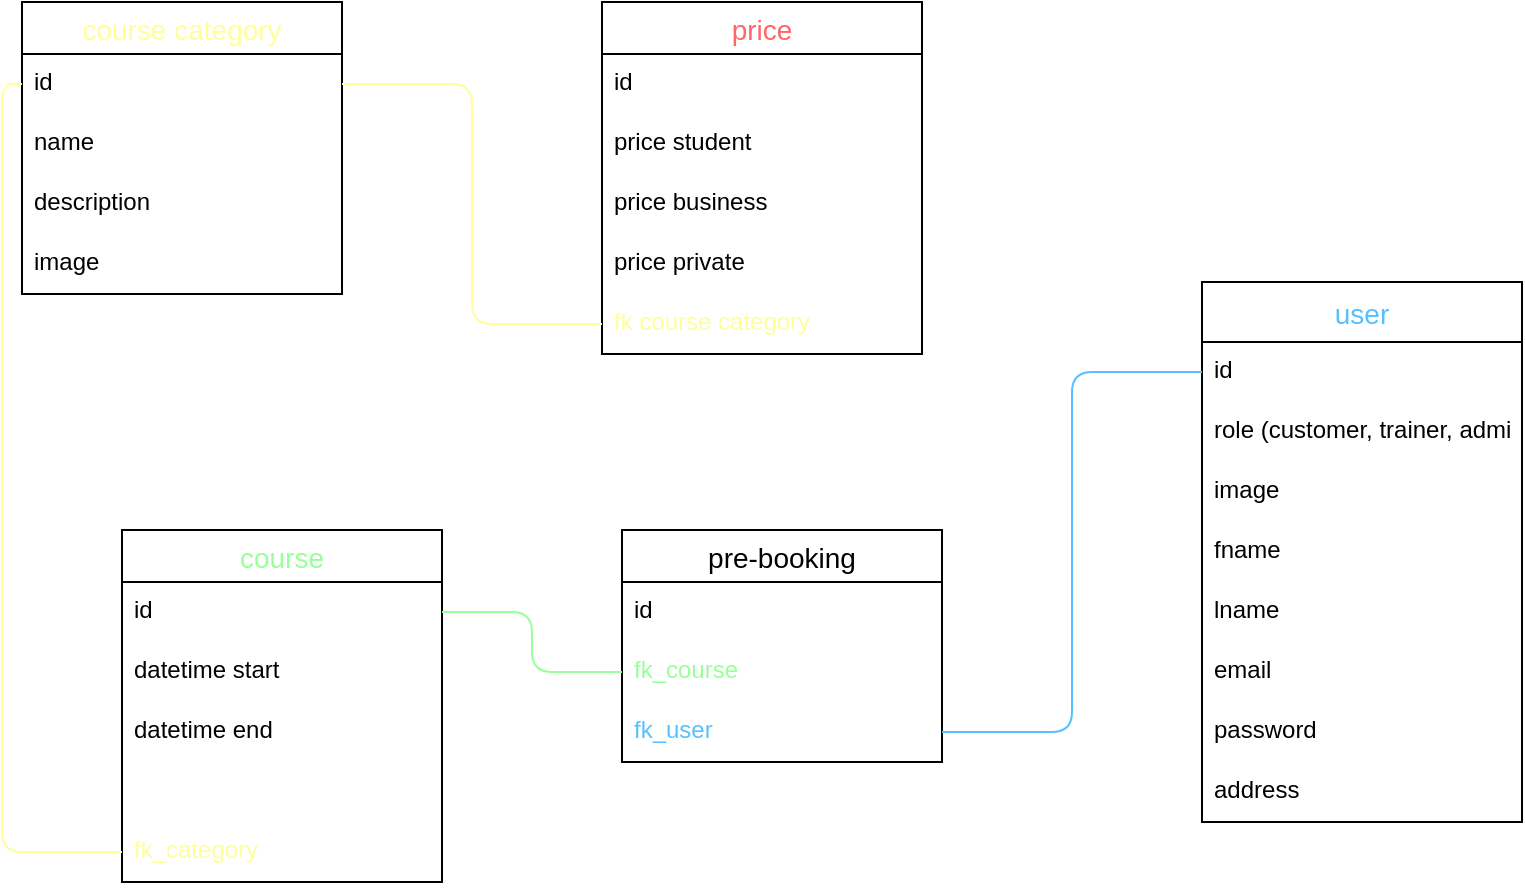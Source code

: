 <mxfile>
    <diagram id="Wf4ZhZgoJtJx3Hqnvzox" name="Seite-1">
        <mxGraphModel dx="817" dy="592" grid="1" gridSize="10" guides="1" tooltips="1" connect="1" arrows="1" fold="1" page="1" pageScale="1" pageWidth="827" pageHeight="1169" math="0" shadow="0">
            <root>
                <mxCell id="0"/>
                <mxCell id="1" parent="0"/>
                <mxCell id="pnRjNf97Ls0mgxNOSjGz-1" value="course" style="swimlane;fontStyle=0;childLayout=stackLayout;horizontal=1;startSize=26;horizontalStack=0;resizeParent=1;resizeParentMax=0;resizeLast=0;collapsible=1;marginBottom=0;align=center;fontSize=14;fontColor=#99FF99;" parent="1" vertex="1">
                    <mxGeometry x="90" y="294" width="160" height="176" as="geometry"/>
                </mxCell>
                <mxCell id="pnRjNf97Ls0mgxNOSjGz-2" value="id" style="text;strokeColor=none;fillColor=none;spacingLeft=4;spacingRight=4;overflow=hidden;rotatable=0;points=[[0,0.5],[1,0.5]];portConstraint=eastwest;fontSize=12;" parent="pnRjNf97Ls0mgxNOSjGz-1" vertex="1">
                    <mxGeometry y="26" width="160" height="30" as="geometry"/>
                </mxCell>
                <mxCell id="pnRjNf97Ls0mgxNOSjGz-6" value="datetime start" style="text;strokeColor=none;fillColor=none;spacingLeft=4;spacingRight=4;overflow=hidden;rotatable=0;points=[[0,0.5],[1,0.5]];portConstraint=eastwest;fontSize=12;" parent="pnRjNf97Ls0mgxNOSjGz-1" vertex="1">
                    <mxGeometry y="56" width="160" height="30" as="geometry"/>
                </mxCell>
                <mxCell id="pnRjNf97Ls0mgxNOSjGz-7" value="datetime end" style="text;strokeColor=none;fillColor=none;spacingLeft=4;spacingRight=4;overflow=hidden;rotatable=0;points=[[0,0.5],[1,0.5]];portConstraint=eastwest;fontSize=12;" parent="pnRjNf97Ls0mgxNOSjGz-1" vertex="1">
                    <mxGeometry y="86" width="160" height="30" as="geometry"/>
                </mxCell>
                <mxCell id="3" value="available" style="text;strokeColor=none;fillColor=none;spacingLeft=4;spacingRight=4;overflow=hidden;rotatable=0;points=[[0,0.5],[1,0.5]];portConstraint=eastwest;fontSize=12;fontColor=#FFFFFF;" parent="pnRjNf97Ls0mgxNOSjGz-1" vertex="1">
                    <mxGeometry y="116" width="160" height="30" as="geometry"/>
                </mxCell>
                <mxCell id="13" value="fk_category" style="text;strokeColor=none;fillColor=none;spacingLeft=4;spacingRight=4;overflow=hidden;rotatable=0;points=[[0,0.5],[1,0.5]];portConstraint=eastwest;fontSize=12;fontColor=#FFFF99;" vertex="1" parent="pnRjNf97Ls0mgxNOSjGz-1">
                    <mxGeometry y="146" width="160" height="30" as="geometry"/>
                </mxCell>
                <mxCell id="pnRjNf97Ls0mgxNOSjGz-10" value="user" style="swimlane;fontStyle=0;childLayout=stackLayout;horizontal=1;startSize=30;horizontalStack=0;resizeParent=1;resizeParentMax=0;resizeLast=0;collapsible=1;marginBottom=0;align=center;fontSize=14;fontColor=#57C1FF;" parent="1" vertex="1">
                    <mxGeometry x="630" y="170" width="160" height="270" as="geometry"/>
                </mxCell>
                <mxCell id="pnRjNf97Ls0mgxNOSjGz-11" value="id" style="text;strokeColor=none;fillColor=none;spacingLeft=4;spacingRight=4;overflow=hidden;rotatable=0;points=[[0,0.5],[1,0.5]];portConstraint=eastwest;fontSize=12;" parent="pnRjNf97Ls0mgxNOSjGz-10" vertex="1">
                    <mxGeometry y="30" width="160" height="30" as="geometry"/>
                </mxCell>
                <mxCell id="pnRjNf97Ls0mgxNOSjGz-28" value="role (customer, trainer, admin)" style="text;strokeColor=none;fillColor=none;spacingLeft=4;spacingRight=4;overflow=hidden;rotatable=0;points=[[0,0.5],[1,0.5]];portConstraint=eastwest;fontSize=12;" parent="pnRjNf97Ls0mgxNOSjGz-10" vertex="1">
                    <mxGeometry y="60" width="160" height="30" as="geometry"/>
                </mxCell>
                <mxCell id="pnRjNf97Ls0mgxNOSjGz-14" value="image" style="text;strokeColor=none;fillColor=none;spacingLeft=4;spacingRight=4;overflow=hidden;rotatable=0;points=[[0,0.5],[1,0.5]];portConstraint=eastwest;fontSize=12;" parent="pnRjNf97Ls0mgxNOSjGz-10" vertex="1">
                    <mxGeometry y="90" width="160" height="30" as="geometry"/>
                </mxCell>
                <mxCell id="16" value="fname" style="text;strokeColor=none;fillColor=none;spacingLeft=4;spacingRight=4;overflow=hidden;rotatable=0;points=[[0,0.5],[1,0.5]];portConstraint=eastwest;fontSize=12;" vertex="1" parent="pnRjNf97Ls0mgxNOSjGz-10">
                    <mxGeometry y="120" width="160" height="30" as="geometry"/>
                </mxCell>
                <mxCell id="pnRjNf97Ls0mgxNOSjGz-12" value="lname" style="text;strokeColor=none;fillColor=none;spacingLeft=4;spacingRight=4;overflow=hidden;rotatable=0;points=[[0,0.5],[1,0.5]];portConstraint=eastwest;fontSize=12;" parent="pnRjNf97Ls0mgxNOSjGz-10" vertex="1">
                    <mxGeometry y="150" width="160" height="30" as="geometry"/>
                </mxCell>
                <mxCell id="pnRjNf97Ls0mgxNOSjGz-13" value="email" style="text;strokeColor=none;fillColor=none;spacingLeft=4;spacingRight=4;overflow=hidden;rotatable=0;points=[[0,0.5],[1,0.5]];portConstraint=eastwest;fontSize=12;" parent="pnRjNf97Ls0mgxNOSjGz-10" vertex="1">
                    <mxGeometry y="180" width="160" height="30" as="geometry"/>
                </mxCell>
                <mxCell id="15" value="password&#10;" style="text;strokeColor=none;fillColor=none;spacingLeft=4;spacingRight=4;overflow=hidden;rotatable=0;points=[[0,0.5],[1,0.5]];portConstraint=eastwest;fontSize=12;" vertex="1" parent="pnRjNf97Ls0mgxNOSjGz-10">
                    <mxGeometry y="210" width="160" height="30" as="geometry"/>
                </mxCell>
                <mxCell id="pnRjNf97Ls0mgxNOSjGz-32" value="address" style="text;strokeColor=none;fillColor=none;spacingLeft=4;spacingRight=4;overflow=hidden;rotatable=0;points=[[0,0.5],[1,0.5]];portConstraint=eastwest;fontSize=12;" parent="pnRjNf97Ls0mgxNOSjGz-10" vertex="1">
                    <mxGeometry y="240" width="160" height="30" as="geometry"/>
                </mxCell>
                <mxCell id="pnRjNf97Ls0mgxNOSjGz-33" value="pre-booking" style="swimlane;fontStyle=0;childLayout=stackLayout;horizontal=1;startSize=26;horizontalStack=0;resizeParent=1;resizeParentMax=0;resizeLast=0;collapsible=1;marginBottom=0;align=center;fontSize=14;" parent="1" vertex="1">
                    <mxGeometry x="340" y="294" width="160" height="116" as="geometry"/>
                </mxCell>
                <mxCell id="pnRjNf97Ls0mgxNOSjGz-34" value="id" style="text;strokeColor=none;fillColor=none;spacingLeft=4;spacingRight=4;overflow=hidden;rotatable=0;points=[[0,0.5],[1,0.5]];portConstraint=eastwest;fontSize=12;" parent="pnRjNf97Ls0mgxNOSjGz-33" vertex="1">
                    <mxGeometry y="26" width="160" height="30" as="geometry"/>
                </mxCell>
                <mxCell id="pnRjNf97Ls0mgxNOSjGz-35" value="fk_course" style="text;strokeColor=none;fillColor=none;spacingLeft=4;spacingRight=4;overflow=hidden;rotatable=0;points=[[0,0.5],[1,0.5]];portConstraint=eastwest;fontSize=12;fontColor=#99FF99;" parent="pnRjNf97Ls0mgxNOSjGz-33" vertex="1">
                    <mxGeometry y="56" width="160" height="30" as="geometry"/>
                </mxCell>
                <mxCell id="pnRjNf97Ls0mgxNOSjGz-36" value="fk_user" style="text;strokeColor=none;fillColor=none;spacingLeft=4;spacingRight=4;overflow=hidden;rotatable=0;points=[[0,0.5],[1,0.5]];portConstraint=eastwest;fontSize=12;fontColor=#57C1FF;" parent="pnRjNf97Ls0mgxNOSjGz-33" vertex="1">
                    <mxGeometry y="86" width="160" height="30" as="geometry"/>
                </mxCell>
                <mxCell id="pnRjNf97Ls0mgxNOSjGz-51" value="price" style="swimlane;fontStyle=0;childLayout=stackLayout;horizontal=1;startSize=26;horizontalStack=0;resizeParent=1;resizeParentMax=0;resizeLast=0;collapsible=1;marginBottom=0;align=center;fontSize=14;fontColor=#FF6666;" parent="1" vertex="1">
                    <mxGeometry x="330" y="30" width="160" height="176" as="geometry"/>
                </mxCell>
                <mxCell id="pnRjNf97Ls0mgxNOSjGz-52" value="id" style="text;strokeColor=none;fillColor=none;spacingLeft=4;spacingRight=4;overflow=hidden;rotatable=0;points=[[0,0.5],[1,0.5]];portConstraint=eastwest;fontSize=12;" parent="pnRjNf97Ls0mgxNOSjGz-51" vertex="1">
                    <mxGeometry y="26" width="160" height="30" as="geometry"/>
                </mxCell>
                <mxCell id="pnRjNf97Ls0mgxNOSjGz-54" value="price student" style="text;strokeColor=none;fillColor=none;spacingLeft=4;spacingRight=4;overflow=hidden;rotatable=0;points=[[0,0.5],[1,0.5]];portConstraint=eastwest;fontSize=12;" parent="pnRjNf97Ls0mgxNOSjGz-51" vertex="1">
                    <mxGeometry y="56" width="160" height="30" as="geometry"/>
                </mxCell>
                <mxCell id="pnRjNf97Ls0mgxNOSjGz-55" value="price business" style="text;strokeColor=none;fillColor=none;spacingLeft=4;spacingRight=4;overflow=hidden;rotatable=0;points=[[0,0.5],[1,0.5]];portConstraint=eastwest;fontSize=12;" parent="pnRjNf97Ls0mgxNOSjGz-51" vertex="1">
                    <mxGeometry y="86" width="160" height="30" as="geometry"/>
                </mxCell>
                <mxCell id="pnRjNf97Ls0mgxNOSjGz-56" value="price private" style="text;strokeColor=none;fillColor=none;spacingLeft=4;spacingRight=4;overflow=hidden;rotatable=0;points=[[0,0.5],[1,0.5]];portConstraint=eastwest;fontSize=12;" parent="pnRjNf97Ls0mgxNOSjGz-51" vertex="1">
                    <mxGeometry y="116" width="160" height="30" as="geometry"/>
                </mxCell>
                <mxCell id="14" value="fk course category" style="text;strokeColor=none;fillColor=none;spacingLeft=4;spacingRight=4;overflow=hidden;rotatable=0;points=[[0,0.5],[1,0.5]];portConstraint=eastwest;fontSize=12;fontColor=#FFFF99;" vertex="1" parent="pnRjNf97Ls0mgxNOSjGz-51">
                    <mxGeometry y="146" width="160" height="30" as="geometry"/>
                </mxCell>
                <mxCell id="pnRjNf97Ls0mgxNOSjGz-58" value="course category" style="swimlane;fontStyle=0;childLayout=stackLayout;horizontal=1;startSize=26;horizontalStack=0;resizeParent=1;resizeParentMax=0;resizeLast=0;collapsible=1;marginBottom=0;align=center;fontSize=14;fontColor=#FFFF99;" parent="1" vertex="1">
                    <mxGeometry x="40" y="30" width="160" height="146" as="geometry"/>
                </mxCell>
                <mxCell id="pnRjNf97Ls0mgxNOSjGz-59" value="id" style="text;strokeColor=none;fillColor=none;spacingLeft=4;spacingRight=4;overflow=hidden;rotatable=0;points=[[0,0.5],[1,0.5]];portConstraint=eastwest;fontSize=12;" parent="pnRjNf97Ls0mgxNOSjGz-58" vertex="1">
                    <mxGeometry y="26" width="160" height="30" as="geometry"/>
                </mxCell>
                <mxCell id="pnRjNf97Ls0mgxNOSjGz-60" value="name" style="text;strokeColor=none;fillColor=none;spacingLeft=4;spacingRight=4;overflow=hidden;rotatable=0;points=[[0,0.5],[1,0.5]];portConstraint=eastwest;fontSize=12;" parent="pnRjNf97Ls0mgxNOSjGz-58" vertex="1">
                    <mxGeometry y="56" width="160" height="30" as="geometry"/>
                </mxCell>
                <mxCell id="pnRjNf97Ls0mgxNOSjGz-61" value="description" style="text;strokeColor=none;fillColor=none;spacingLeft=4;spacingRight=4;overflow=hidden;rotatable=0;points=[[0,0.5],[1,0.5]];portConstraint=eastwest;fontSize=12;" parent="pnRjNf97Ls0mgxNOSjGz-58" vertex="1">
                    <mxGeometry y="86" width="160" height="30" as="geometry"/>
                </mxCell>
                <mxCell id="pnRjNf97Ls0mgxNOSjGz-68" value="image" style="text;strokeColor=none;fillColor=none;spacingLeft=4;spacingRight=4;overflow=hidden;rotatable=0;points=[[0,0.5],[1,0.5]];portConstraint=eastwest;fontSize=12;" parent="pnRjNf97Ls0mgxNOSjGz-58" vertex="1">
                    <mxGeometry y="116" width="160" height="30" as="geometry"/>
                </mxCell>
                <mxCell id="4" value="" style="endArrow=none;html=1;entryX=1;entryY=0.5;entryDx=0;entryDy=0;exitX=0;exitY=0.5;exitDx=0;exitDy=0;edgeStyle=orthogonalEdgeStyle;strokeColor=#FFFF99;" parent="1" source="14" target="pnRjNf97Ls0mgxNOSjGz-59" edge="1">
                    <mxGeometry width="50" height="50" relative="1" as="geometry">
                        <mxPoint x="370" y="330" as="sourcePoint"/>
                        <mxPoint x="420" y="280" as="targetPoint"/>
                    </mxGeometry>
                </mxCell>
                <mxCell id="5" value="" style="endArrow=none;html=1;exitX=0;exitY=0.5;exitDx=0;exitDy=0;entryX=0;entryY=0.5;entryDx=0;entryDy=0;edgeStyle=orthogonalEdgeStyle;strokeColor=#FFFF99;" parent="1" source="13" target="pnRjNf97Ls0mgxNOSjGz-59" edge="1">
                    <mxGeometry width="50" height="50" relative="1" as="geometry">
                        <mxPoint x="370" y="330" as="sourcePoint"/>
                        <mxPoint x="420" y="280" as="targetPoint"/>
                    </mxGeometry>
                </mxCell>
                <mxCell id="10" value="" style="endArrow=none;html=1;exitX=1;exitY=0.5;exitDx=0;exitDy=0;entryX=0;entryY=0.5;entryDx=0;entryDy=0;edgeStyle=orthogonalEdgeStyle;strokeColor=#99FF99;" parent="1" source="pnRjNf97Ls0mgxNOSjGz-2" target="pnRjNf97Ls0mgxNOSjGz-35" edge="1">
                    <mxGeometry width="50" height="50" relative="1" as="geometry">
                        <mxPoint x="360" y="290" as="sourcePoint"/>
                        <mxPoint x="410" y="240" as="targetPoint"/>
                    </mxGeometry>
                </mxCell>
                <mxCell id="11" value="" style="endArrow=none;html=1;entryX=0;entryY=0.5;entryDx=0;entryDy=0;exitX=1;exitY=0.5;exitDx=0;exitDy=0;edgeStyle=orthogonalEdgeStyle;strokeColor=#57C1FF;fillColor=#1ba1e2;" parent="1" source="pnRjNf97Ls0mgxNOSjGz-36" target="pnRjNf97Ls0mgxNOSjGz-11" edge="1">
                    <mxGeometry width="50" height="50" relative="1" as="geometry">
                        <mxPoint x="360" y="290" as="sourcePoint"/>
                        <mxPoint x="410" y="240" as="targetPoint"/>
                    </mxGeometry>
                </mxCell>
            </root>
        </mxGraphModel>
    </diagram>
</mxfile>